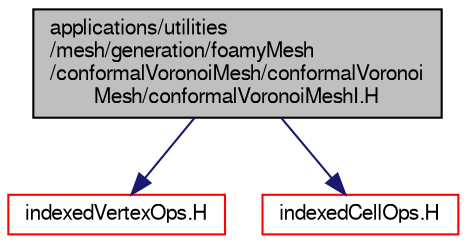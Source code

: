 digraph "applications/utilities/mesh/generation/foamyMesh/conformalVoronoiMesh/conformalVoronoiMesh/conformalVoronoiMeshI.H"
{
  bgcolor="transparent";
  edge [fontname="FreeSans",fontsize="10",labelfontname="FreeSans",labelfontsize="10"];
  node [fontname="FreeSans",fontsize="10",shape=record];
  Node1 [label="applications/utilities\l/mesh/generation/foamyMesh\l/conformalVoronoiMesh/conformalVoronoi\lMesh/conformalVoronoiMeshI.H",height=0.2,width=0.4,color="black", fillcolor="grey75", style="filled" fontcolor="black"];
  Node1 -> Node2 [color="midnightblue",fontsize="10",style="solid",fontname="FreeSans"];
  Node2 [label="indexedVertexOps.H",height=0.2,width=0.4,color="red",URL="$a03664.html"];
  Node1 -> Node3 [color="midnightblue",fontsize="10",style="solid",fontname="FreeSans"];
  Node3 [label="indexedCellOps.H",height=0.2,width=0.4,color="red",URL="$a03655.html"];
}
